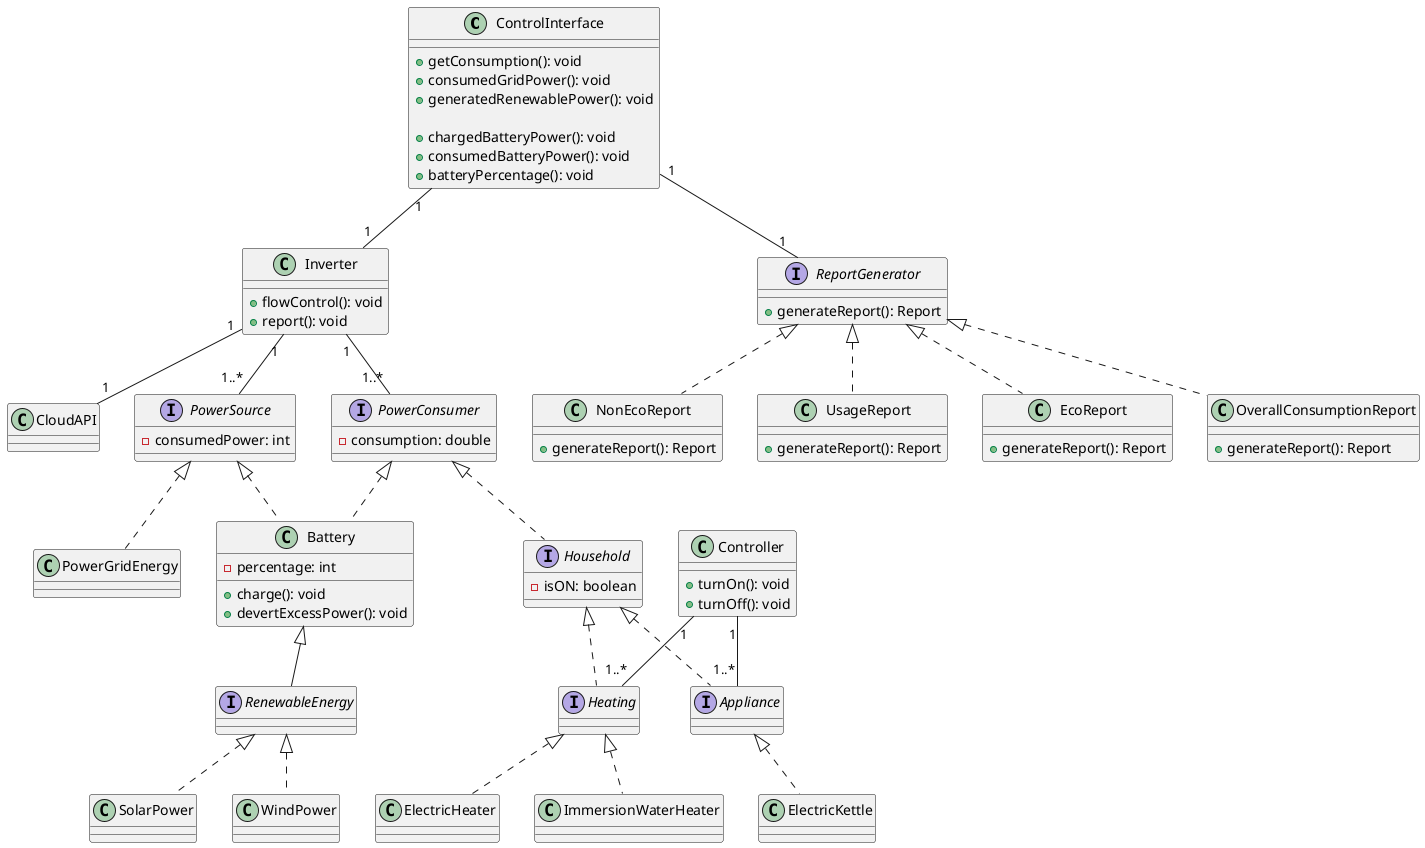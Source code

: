 @startuml Power Manager


class ControlInterface{
    + getConsumption(): void
    + consumedGridPower(): void
    + generatedRenewablePower(): void

    + chargedBatteryPower(): void
    + consumedBatteryPower(): void
    + batteryPercentage(): void

    /'+ heatingControl(): void
    + applianceControl(): void'/
}

class PowerGridEnergy{
    
}


interface RenewableEnergy{

}

class SolarPower{

}

class WindPower{

}


class Battery{
    - percentage: int

    + charge(): void
    + devertExcessPower(): void
}

interface PowerSource{
    - consumedPower: int
}

interface PowerConsumer{
    - consumption: double
}

class Inverter{
    + flowControl(): void
    + report(): void
}

class CloudAPI{

}

interface Household{
  - isON: boolean
}

class ImmersionWaterHeater{
}

interface Heating{
}

interface Appliance{
}

class ElectricKettle{
}

class ElectricHeater{

}



interface ReportGenerator{
    + generateReport(): Report
}

class EcoReport {
    + generateReport(): Report
}

class OverallConsumptionReport{
    + generateReport(): Report
}

class NonEcoReport {
    + generateReport(): Report
}

class UsageReport{
    + generateReport(): Report
}


class Controller{
    + turnOn(): void
    + turnOff(): void
} 

/' class HeatingController{

}

class ImmersionWaterHeaterController{

}

class ApplianceController{

} '/
 


ControlInterface "1"--"1" Inverter

Battery <|-- RenewableEnergy
PowerSource <|.. PowerGridEnergy

RenewableEnergy <|.. SolarPower
RenewableEnergy <|.. WindPower

Appliance <|.. ElectricKettle

PowerSource <|.. Battery

PowerConsumer <|.. Battery


Inverter "1"--"1" CloudAPI
Inverter "1"--"1..*" PowerSource
Inverter "1"--"1..*" PowerConsumer


ReportGenerator <|.. EcoReport
ReportGenerator <|.. NonEcoReport
ReportGenerator <|.. OverallConsumptionReport
ReportGenerator <|.. UsageReport

Controller "1"--"1..*" Heating
Controller "1"--"1..*" Appliance


ControlInterface "1"--"1" ReportGenerator

Household <|.. Heating
Household <|.. Appliance

Heating <|.. ImmersionWaterHeater
Heating <|.. ElectricHeater


PowerConsumer <|.. Household

@enduml